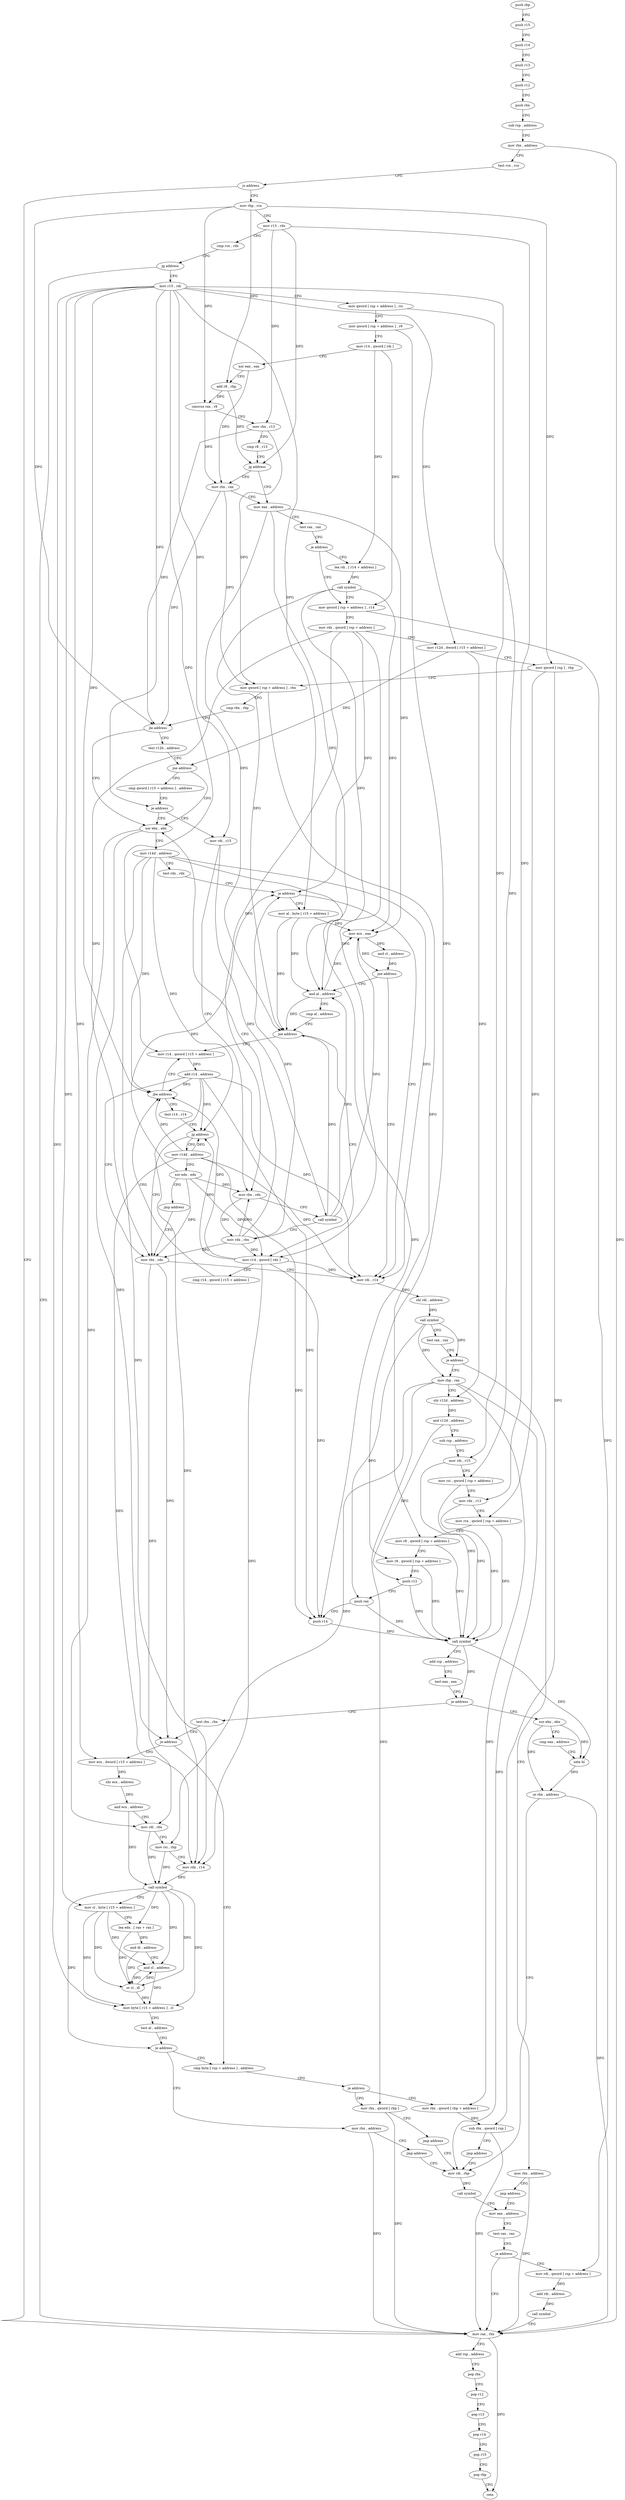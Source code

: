 digraph "func" {
"4220640" [label = "push rbp" ]
"4220641" [label = "push r15" ]
"4220643" [label = "push r14" ]
"4220645" [label = "push r13" ]
"4220647" [label = "push r12" ]
"4220649" [label = "push rbx" ]
"4220650" [label = "sub rsp , address" ]
"4220654" [label = "mov rbx , address" ]
"4220661" [label = "test rcx , rcx" ]
"4220664" [label = "js address" ]
"4220979" [label = "mov rax , rbx" ]
"4220670" [label = "mov rbp , rcx" ]
"4220982" [label = "add rsp , address" ]
"4220986" [label = "pop rbx" ]
"4220987" [label = "pop r12" ]
"4220989" [label = "pop r13" ]
"4220991" [label = "pop r14" ]
"4220993" [label = "pop r15" ]
"4220995" [label = "pop rbp" ]
"4220996" [label = "retn" ]
"4220673" [label = "mov r13 , rdx" ]
"4220676" [label = "cmp rcx , rdx" ]
"4220679" [label = "jg address" ]
"4220685" [label = "mov r15 , rdi" ]
"4220688" [label = "mov qword [ rsp + address ] , rsi" ]
"4220693" [label = "mov qword [ rsp + address ] , r9" ]
"4220698" [label = "mov r14 , qword [ rdi ]" ]
"4220701" [label = "xor eax , eax" ]
"4220703" [label = "add r8 , rbp" ]
"4220706" [label = "cmovns rax , r8" ]
"4220710" [label = "mov rbx , r13" ]
"4220713" [label = "cmp r8 , r13" ]
"4220716" [label = "jg address" ]
"4220721" [label = "mov eax , address" ]
"4220718" [label = "mov rbx , rax" ]
"4220726" [label = "test rax , rax" ]
"4220729" [label = "je address" ]
"4220743" [label = "mov qword [ rsp + address ] , r14" ]
"4220731" [label = "lea rdi , [ r14 + address ]" ]
"4220748" [label = "mov rdx , qword [ rsp + address ]" ]
"4220753" [label = "mov r12d , dword [ r15 + address ]" ]
"4220757" [label = "mov qword [ rsp ] , rbp" ]
"4220761" [label = "mov qword [ rsp + address ] , rbx" ]
"4220766" [label = "cmp rbx , rbp" ]
"4220769" [label = "jle address" ]
"4220798" [label = "xor ebx , ebx" ]
"4220771" [label = "test r12b , address" ]
"4220738" [label = "call symbol" ]
"4220800" [label = "mov r14d , address" ]
"4220806" [label = "test rdx , rdx" ]
"4220809" [label = "je address" ]
"4220852" [label = "mov rdi , r14" ]
"4220811" [label = "mov al , byte [ r15 + address ]" ]
"4220775" [label = "jne address" ]
"4220777" [label = "cmp qword [ r15 + address ] , address" ]
"4220855" [label = "shl rdi , address" ]
"4220859" [label = "call symbol" ]
"4220864" [label = "test rax , rax" ]
"4220867" [label = "je address" ]
"4221083" [label = "mov rbx , address" ]
"4220873" [label = "mov rbp , rax" ]
"4220815" [label = "mov ecx , eax" ]
"4220817" [label = "and cl , address" ]
"4220820" [label = "jne address" ]
"4220822" [label = "and al , address" ]
"4220782" [label = "je address" ]
"4220784" [label = "mov rdi , r15" ]
"4221090" [label = "jmp address" ]
"4220952" [label = "mov eax , address" ]
"4220876" [label = "shr r12d , address" ]
"4220880" [label = "and r12d , address" ]
"4220884" [label = "sub rsp , address" ]
"4220888" [label = "mov rdi , r15" ]
"4220891" [label = "mov rsi , qword [ rsp + address ]" ]
"4220896" [label = "mov rdx , r13" ]
"4220899" [label = "mov rcx , qword [ rsp + address ]" ]
"4220904" [label = "mov r8 , qword [ rsp + address ]" ]
"4220909" [label = "mov r9 , qword [ rsp + address ]" ]
"4220914" [label = "push r12" ]
"4220916" [label = "push rax" ]
"4220917" [label = "push r14" ]
"4220919" [label = "call symbol" ]
"4220924" [label = "add rsp , address" ]
"4220928" [label = "test eax , eax" ]
"4220930" [label = "je address" ]
"4220997" [label = "test rbx , rbx" ]
"4220932" [label = "xor ebx , ebx" ]
"4220824" [label = "cmp al , address" ]
"4220826" [label = "jne address" ]
"4220841" [label = "mov r14 , qword [ r15 + address ]" ]
"4220828" [label = "mov r14 , qword [ rdx ]" ]
"4220787" [label = "mov rbx , rdx" ]
"4220790" [label = "call symbol" ]
"4220795" [label = "mov rdx , rbx" ]
"4220957" [label = "test rax , rax" ]
"4220960" [label = "je address" ]
"4220962" [label = "mov rdi , qword [ rsp + address ]" ]
"4221000" [label = "je address" ]
"4221048" [label = "cmp byte [ rsp + address ] , address" ]
"4221002" [label = "mov ecx , dword [ r15 + address ]" ]
"4220934" [label = "cmp eax , address" ]
"4220937" [label = "sete bl" ]
"4220940" [label = "or rbx , address" ]
"4220944" [label = "mov rdi , rbp" ]
"4220845" [label = "add r14 , address" ]
"4220849" [label = "mov rbx , rdx" ]
"4220831" [label = "cmp r14 , qword [ r15 + address ]" ]
"4220835" [label = "jbe address" ]
"4221095" [label = "test r14 , r14" ]
"4220967" [label = "add rdi , address" ]
"4220974" [label = "call symbol" ]
"4221053" [label = "je address" ]
"4221065" [label = "mov rbx , qword [ rbp ]" ]
"4221055" [label = "mov rbx , qword [ rbp + address ]" ]
"4221006" [label = "shr ecx , address" ]
"4221008" [label = "and ecx , address" ]
"4221011" [label = "mov rdi , rbx" ]
"4221014" [label = "mov rsi , rbp" ]
"4221017" [label = "mov rdx , r14" ]
"4221020" [label = "call symbol" ]
"4221025" [label = "mov cl , byte [ r15 + address ]" ]
"4221029" [label = "lea edx , [ rax + rax ]" ]
"4221032" [label = "and dl , address" ]
"4221035" [label = "and cl , address" ]
"4221038" [label = "or cl , dl" ]
"4221040" [label = "mov byte [ r15 + address ] , cl" ]
"4221044" [label = "test al , address" ]
"4221046" [label = "je address" ]
"4221071" [label = "mov rbx , address" ]
"4221098" [label = "jg address" ]
"4221104" [label = "mov r14d , address" ]
"4221069" [label = "jmp address" ]
"4221059" [label = "sub rbx , qword [ rsp ]" ]
"4221063" [label = "jmp address" ]
"4221078" [label = "jmp address" ]
"4221110" [label = "xor edx , edx" ]
"4221112" [label = "jmp address" ]
"4220947" [label = "call symbol" ]
"4220640" -> "4220641" [ label = "CFG" ]
"4220641" -> "4220643" [ label = "CFG" ]
"4220643" -> "4220645" [ label = "CFG" ]
"4220645" -> "4220647" [ label = "CFG" ]
"4220647" -> "4220649" [ label = "CFG" ]
"4220649" -> "4220650" [ label = "CFG" ]
"4220650" -> "4220654" [ label = "CFG" ]
"4220654" -> "4220661" [ label = "CFG" ]
"4220654" -> "4220979" [ label = "DFG" ]
"4220661" -> "4220664" [ label = "CFG" ]
"4220664" -> "4220979" [ label = "CFG" ]
"4220664" -> "4220670" [ label = "CFG" ]
"4220979" -> "4220982" [ label = "CFG" ]
"4220979" -> "4220996" [ label = "DFG" ]
"4220670" -> "4220673" [ label = "CFG" ]
"4220670" -> "4220703" [ label = "DFG" ]
"4220670" -> "4220706" [ label = "DFG" ]
"4220670" -> "4220757" [ label = "DFG" ]
"4220670" -> "4220769" [ label = "DFG" ]
"4220982" -> "4220986" [ label = "CFG" ]
"4220986" -> "4220987" [ label = "CFG" ]
"4220987" -> "4220989" [ label = "CFG" ]
"4220989" -> "4220991" [ label = "CFG" ]
"4220991" -> "4220993" [ label = "CFG" ]
"4220993" -> "4220995" [ label = "CFG" ]
"4220995" -> "4220996" [ label = "CFG" ]
"4220673" -> "4220676" [ label = "CFG" ]
"4220673" -> "4220710" [ label = "DFG" ]
"4220673" -> "4220716" [ label = "DFG" ]
"4220673" -> "4220896" [ label = "DFG" ]
"4220676" -> "4220679" [ label = "CFG" ]
"4220679" -> "4220979" [ label = "CFG" ]
"4220679" -> "4220685" [ label = "CFG" ]
"4220685" -> "4220688" [ label = "CFG" ]
"4220685" -> "4220753" [ label = "DFG" ]
"4220685" -> "4220811" [ label = "DFG" ]
"4220685" -> "4220782" [ label = "DFG" ]
"4220685" -> "4220888" [ label = "DFG" ]
"4220685" -> "4220784" [ label = "DFG" ]
"4220685" -> "4220841" [ label = "DFG" ]
"4220685" -> "4220835" [ label = "DFG" ]
"4220685" -> "4221002" [ label = "DFG" ]
"4220685" -> "4221025" [ label = "DFG" ]
"4220685" -> "4221040" [ label = "DFG" ]
"4220688" -> "4220693" [ label = "CFG" ]
"4220688" -> "4220891" [ label = "DFG" ]
"4220693" -> "4220698" [ label = "CFG" ]
"4220693" -> "4220909" [ label = "DFG" ]
"4220698" -> "4220701" [ label = "CFG" ]
"4220698" -> "4220743" [ label = "DFG" ]
"4220698" -> "4220731" [ label = "DFG" ]
"4220701" -> "4220703" [ label = "CFG" ]
"4220701" -> "4220718" [ label = "DFG" ]
"4220703" -> "4220706" [ label = "DFG" ]
"4220703" -> "4220716" [ label = "DFG" ]
"4220706" -> "4220710" [ label = "CFG" ]
"4220706" -> "4220718" [ label = "DFG" ]
"4220710" -> "4220713" [ label = "CFG" ]
"4220710" -> "4220761" [ label = "DFG" ]
"4220710" -> "4220769" [ label = "DFG" ]
"4220713" -> "4220716" [ label = "CFG" ]
"4220716" -> "4220721" [ label = "CFG" ]
"4220716" -> "4220718" [ label = "CFG" ]
"4220721" -> "4220726" [ label = "CFG" ]
"4220721" -> "4220815" [ label = "DFG" ]
"4220721" -> "4220822" [ label = "DFG" ]
"4220721" -> "4220826" [ label = "DFG" ]
"4220718" -> "4220721" [ label = "CFG" ]
"4220718" -> "4220761" [ label = "DFG" ]
"4220718" -> "4220769" [ label = "DFG" ]
"4220726" -> "4220729" [ label = "CFG" ]
"4220729" -> "4220743" [ label = "CFG" ]
"4220729" -> "4220731" [ label = "CFG" ]
"4220743" -> "4220748" [ label = "CFG" ]
"4220743" -> "4220962" [ label = "DFG" ]
"4220731" -> "4220738" [ label = "DFG" ]
"4220748" -> "4220753" [ label = "CFG" ]
"4220748" -> "4220809" [ label = "DFG" ]
"4220748" -> "4220787" [ label = "DFG" ]
"4220748" -> "4220828" [ label = "DFG" ]
"4220748" -> "4220849" [ label = "DFG" ]
"4220753" -> "4220757" [ label = "CFG" ]
"4220753" -> "4220775" [ label = "DFG" ]
"4220753" -> "4220876" [ label = "DFG" ]
"4220757" -> "4220761" [ label = "CFG" ]
"4220757" -> "4220899" [ label = "DFG" ]
"4220757" -> "4221059" [ label = "DFG" ]
"4220761" -> "4220766" [ label = "CFG" ]
"4220761" -> "4220904" [ label = "DFG" ]
"4220766" -> "4220769" [ label = "CFG" ]
"4220769" -> "4220798" [ label = "CFG" ]
"4220769" -> "4220771" [ label = "CFG" ]
"4220798" -> "4220800" [ label = "CFG" ]
"4220798" -> "4221000" [ label = "DFG" ]
"4220798" -> "4221011" [ label = "DFG" ]
"4220771" -> "4220775" [ label = "CFG" ]
"4220738" -> "4220743" [ label = "CFG" ]
"4220738" -> "4220815" [ label = "DFG" ]
"4220738" -> "4220822" [ label = "DFG" ]
"4220738" -> "4220826" [ label = "DFG" ]
"4220800" -> "4220806" [ label = "CFG" ]
"4220800" -> "4220852" [ label = "DFG" ]
"4220800" -> "4220917" [ label = "DFG" ]
"4220800" -> "4220835" [ label = "DFG" ]
"4220800" -> "4221017" [ label = "DFG" ]
"4220800" -> "4221098" [ label = "DFG" ]
"4220806" -> "4220809" [ label = "CFG" ]
"4220809" -> "4220852" [ label = "CFG" ]
"4220809" -> "4220811" [ label = "CFG" ]
"4220852" -> "4220855" [ label = "DFG" ]
"4220811" -> "4220815" [ label = "DFG" ]
"4220811" -> "4220822" [ label = "DFG" ]
"4220811" -> "4220826" [ label = "DFG" ]
"4220775" -> "4220798" [ label = "CFG" ]
"4220775" -> "4220777" [ label = "CFG" ]
"4220777" -> "4220782" [ label = "CFG" ]
"4220855" -> "4220859" [ label = "DFG" ]
"4220859" -> "4220864" [ label = "CFG" ]
"4220859" -> "4220867" [ label = "DFG" ]
"4220859" -> "4220873" [ label = "DFG" ]
"4220859" -> "4220916" [ label = "DFG" ]
"4220864" -> "4220867" [ label = "CFG" ]
"4220867" -> "4221083" [ label = "CFG" ]
"4220867" -> "4220873" [ label = "CFG" ]
"4221083" -> "4221090" [ label = "CFG" ]
"4221083" -> "4220979" [ label = "DFG" ]
"4220873" -> "4220876" [ label = "CFG" ]
"4220873" -> "4221014" [ label = "DFG" ]
"4220873" -> "4220944" [ label = "DFG" ]
"4220873" -> "4221065" [ label = "DFG" ]
"4220873" -> "4221055" [ label = "DFG" ]
"4220815" -> "4220817" [ label = "DFG" ]
"4220815" -> "4220820" [ label = "DFG" ]
"4220817" -> "4220820" [ label = "DFG" ]
"4220820" -> "4220852" [ label = "CFG" ]
"4220820" -> "4220822" [ label = "CFG" ]
"4220822" -> "4220824" [ label = "CFG" ]
"4220822" -> "4220815" [ label = "DFG" ]
"4220822" -> "4220826" [ label = "DFG" ]
"4220782" -> "4220798" [ label = "CFG" ]
"4220782" -> "4220784" [ label = "CFG" ]
"4220784" -> "4220787" [ label = "CFG" ]
"4220784" -> "4220790" [ label = "DFG" ]
"4221090" -> "4220952" [ label = "CFG" ]
"4220952" -> "4220957" [ label = "CFG" ]
"4220876" -> "4220880" [ label = "DFG" ]
"4220880" -> "4220884" [ label = "CFG" ]
"4220880" -> "4220914" [ label = "DFG" ]
"4220884" -> "4220888" [ label = "CFG" ]
"4220888" -> "4220891" [ label = "CFG" ]
"4220888" -> "4220919" [ label = "DFG" ]
"4220891" -> "4220896" [ label = "CFG" ]
"4220891" -> "4220919" [ label = "DFG" ]
"4220896" -> "4220899" [ label = "CFG" ]
"4220896" -> "4220919" [ label = "DFG" ]
"4220899" -> "4220904" [ label = "CFG" ]
"4220899" -> "4220919" [ label = "DFG" ]
"4220904" -> "4220909" [ label = "CFG" ]
"4220904" -> "4220919" [ label = "DFG" ]
"4220909" -> "4220914" [ label = "CFG" ]
"4220909" -> "4220919" [ label = "DFG" ]
"4220914" -> "4220916" [ label = "CFG" ]
"4220914" -> "4220919" [ label = "DFG" ]
"4220916" -> "4220917" [ label = "CFG" ]
"4220916" -> "4220919" [ label = "DFG" ]
"4220917" -> "4220919" [ label = "DFG" ]
"4220919" -> "4220924" [ label = "CFG" ]
"4220919" -> "4220930" [ label = "DFG" ]
"4220919" -> "4220937" [ label = "DFG" ]
"4220924" -> "4220928" [ label = "CFG" ]
"4220928" -> "4220930" [ label = "CFG" ]
"4220930" -> "4220997" [ label = "CFG" ]
"4220930" -> "4220932" [ label = "CFG" ]
"4220997" -> "4221000" [ label = "CFG" ]
"4220932" -> "4220934" [ label = "CFG" ]
"4220932" -> "4220937" [ label = "DFG" ]
"4220932" -> "4220940" [ label = "DFG" ]
"4220824" -> "4220826" [ label = "CFG" ]
"4220826" -> "4220841" [ label = "CFG" ]
"4220826" -> "4220828" [ label = "CFG" ]
"4220841" -> "4220845" [ label = "DFG" ]
"4220828" -> "4220831" [ label = "CFG" ]
"4220828" -> "4220852" [ label = "DFG" ]
"4220828" -> "4220917" [ label = "DFG" ]
"4220828" -> "4220835" [ label = "DFG" ]
"4220828" -> "4221017" [ label = "DFG" ]
"4220828" -> "4221098" [ label = "DFG" ]
"4220787" -> "4220790" [ label = "CFG" ]
"4220787" -> "4220795" [ label = "DFG" ]
"4220790" -> "4220795" [ label = "CFG" ]
"4220790" -> "4220815" [ label = "DFG" ]
"4220790" -> "4220822" [ label = "DFG" ]
"4220790" -> "4220826" [ label = "DFG" ]
"4220795" -> "4220798" [ label = "CFG" ]
"4220795" -> "4220809" [ label = "DFG" ]
"4220795" -> "4220787" [ label = "DFG" ]
"4220795" -> "4220828" [ label = "DFG" ]
"4220795" -> "4220849" [ label = "DFG" ]
"4220957" -> "4220960" [ label = "CFG" ]
"4220960" -> "4220979" [ label = "CFG" ]
"4220960" -> "4220962" [ label = "CFG" ]
"4220962" -> "4220967" [ label = "DFG" ]
"4221000" -> "4221048" [ label = "CFG" ]
"4221000" -> "4221002" [ label = "CFG" ]
"4221048" -> "4221053" [ label = "CFG" ]
"4221002" -> "4221006" [ label = "DFG" ]
"4220934" -> "4220937" [ label = "CFG" ]
"4220937" -> "4220940" [ label = "DFG" ]
"4220940" -> "4220944" [ label = "CFG" ]
"4220940" -> "4220979" [ label = "DFG" ]
"4220944" -> "4220947" [ label = "DFG" ]
"4220845" -> "4220849" [ label = "CFG" ]
"4220845" -> "4220852" [ label = "DFG" ]
"4220845" -> "4220917" [ label = "DFG" ]
"4220845" -> "4220835" [ label = "DFG" ]
"4220845" -> "4221017" [ label = "DFG" ]
"4220845" -> "4221098" [ label = "DFG" ]
"4220849" -> "4220852" [ label = "CFG" ]
"4220849" -> "4221000" [ label = "DFG" ]
"4220849" -> "4221011" [ label = "DFG" ]
"4220831" -> "4220835" [ label = "CFG" ]
"4220835" -> "4221095" [ label = "CFG" ]
"4220835" -> "4220841" [ label = "CFG" ]
"4221095" -> "4221098" [ label = "CFG" ]
"4220967" -> "4220974" [ label = "DFG" ]
"4220974" -> "4220979" [ label = "CFG" ]
"4221053" -> "4221065" [ label = "CFG" ]
"4221053" -> "4221055" [ label = "CFG" ]
"4221065" -> "4221069" [ label = "CFG" ]
"4221065" -> "4220979" [ label = "DFG" ]
"4221055" -> "4221059" [ label = "DFG" ]
"4221006" -> "4221008" [ label = "DFG" ]
"4221008" -> "4221011" [ label = "CFG" ]
"4221008" -> "4221020" [ label = "DFG" ]
"4221011" -> "4221014" [ label = "CFG" ]
"4221011" -> "4221020" [ label = "DFG" ]
"4221014" -> "4221017" [ label = "CFG" ]
"4221014" -> "4221020" [ label = "DFG" ]
"4221017" -> "4221020" [ label = "DFG" ]
"4221020" -> "4221025" [ label = "CFG" ]
"4221020" -> "4221029" [ label = "DFG" ]
"4221020" -> "4221046" [ label = "DFG" ]
"4221020" -> "4221035" [ label = "DFG" ]
"4221020" -> "4221038" [ label = "DFG" ]
"4221020" -> "4221040" [ label = "DFG" ]
"4221025" -> "4221029" [ label = "CFG" ]
"4221025" -> "4221035" [ label = "DFG" ]
"4221025" -> "4221038" [ label = "DFG" ]
"4221025" -> "4221040" [ label = "DFG" ]
"4221029" -> "4221032" [ label = "DFG" ]
"4221029" -> "4221038" [ label = "DFG" ]
"4221032" -> "4221035" [ label = "CFG" ]
"4221032" -> "4221038" [ label = "DFG" ]
"4221035" -> "4221038" [ label = "DFG" ]
"4221035" -> "4221040" [ label = "DFG" ]
"4221038" -> "4221040" [ label = "DFG" ]
"4221038" -> "4221035" [ label = "DFG" ]
"4221040" -> "4221044" [ label = "CFG" ]
"4221044" -> "4221046" [ label = "CFG" ]
"4221046" -> "4221071" [ label = "CFG" ]
"4221046" -> "4221048" [ label = "CFG" ]
"4221071" -> "4221078" [ label = "CFG" ]
"4221071" -> "4220979" [ label = "DFG" ]
"4221098" -> "4220849" [ label = "CFG" ]
"4221098" -> "4221104" [ label = "CFG" ]
"4221104" -> "4221110" [ label = "CFG" ]
"4221104" -> "4220852" [ label = "DFG" ]
"4221104" -> "4220917" [ label = "DFG" ]
"4221104" -> "4221017" [ label = "DFG" ]
"4221104" -> "4221098" [ label = "DFG" ]
"4221104" -> "4220835" [ label = "DFG" ]
"4221069" -> "4220944" [ label = "CFG" ]
"4221059" -> "4221063" [ label = "CFG" ]
"4221059" -> "4220979" [ label = "DFG" ]
"4221063" -> "4220944" [ label = "CFG" ]
"4221078" -> "4220944" [ label = "CFG" ]
"4221110" -> "4221112" [ label = "CFG" ]
"4221110" -> "4220809" [ label = "DFG" ]
"4221110" -> "4220787" [ label = "DFG" ]
"4221110" -> "4220828" [ label = "DFG" ]
"4221110" -> "4220849" [ label = "DFG" ]
"4221112" -> "4220849" [ label = "CFG" ]
"4220947" -> "4220952" [ label = "CFG" ]
}
